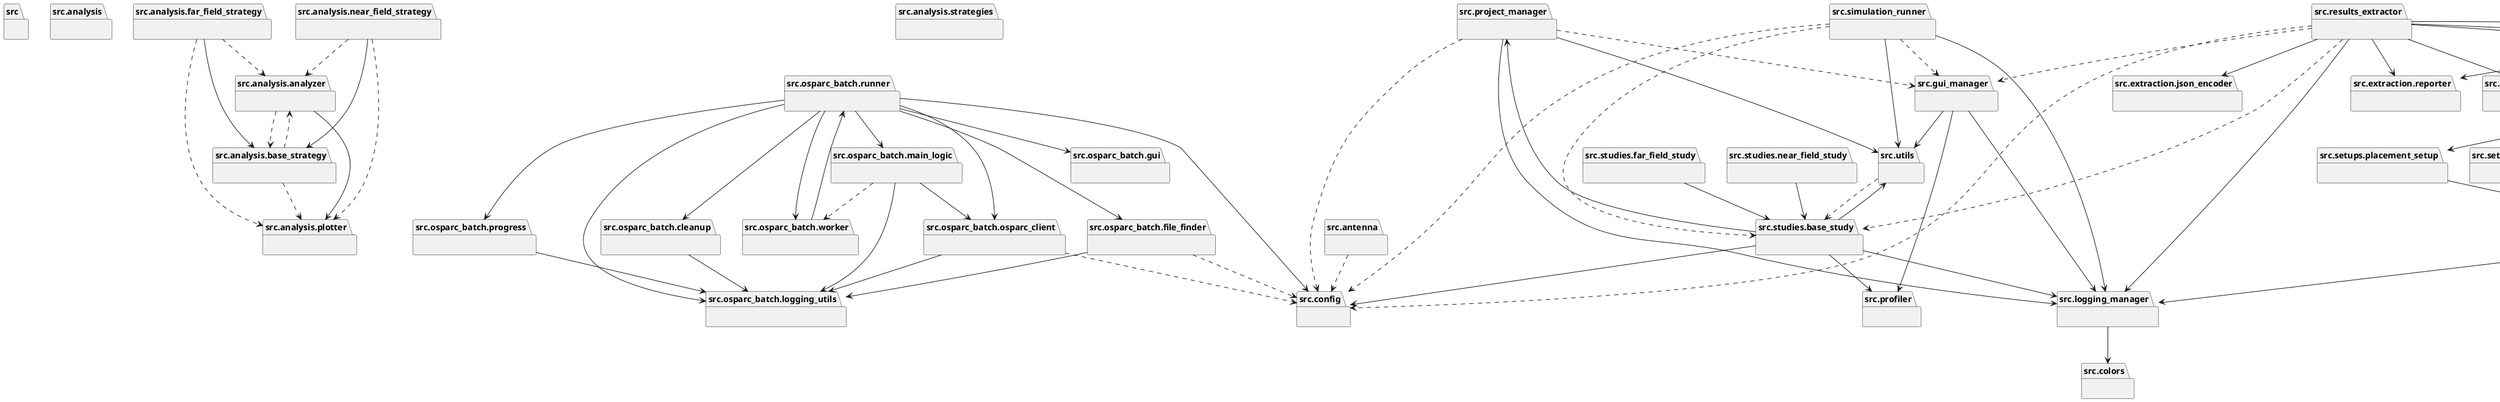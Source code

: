 @startuml packages_GOLIAT
set namespaceSeparator none
package "src" as src {
}
package "src.analysis" as src.analysis {
}
package "src.analysis.analyzer" as src.analysis.analyzer {
}
package "src.analysis.base_strategy" as src.analysis.base_strategy {
}
package "src.analysis.far_field_strategy" as src.analysis.far_field_strategy {
}
package "src.analysis.near_field_strategy" as src.analysis.near_field_strategy {
}
package "src.analysis.plotter" as src.analysis.plotter {
}
package "src.analysis.strategies" as src.analysis.strategies {
}
package "src.antenna" as src.antenna {
}
package "src.colors" as src.colors {
}
package "src.config" as src.config {
}
package "src.data_extractor" as src.data_extractor {
}
package "src.extraction" as src.extraction {
}
package "src.extraction.cleaner" as src.extraction.cleaner {
}
package "src.extraction.json_encoder" as src.extraction.json_encoder {
}
package "src.extraction.power_extractor" as src.extraction.power_extractor {
}
package "src.extraction.reporter" as src.extraction.reporter {
}
package "src.extraction.sar_extractor" as src.extraction.sar_extractor {
}
package "src.extraction.sensor_extractor" as src.extraction.sensor_extractor {
}
package "src.gui_manager" as src.gui_manager {
}
package "src.logging_manager" as src.logging_manager {
}
package "src.osparc_batch" as src.osparc_batch {
}
package "src.osparc_batch.cleanup" as src.osparc_batch.cleanup {
}
package "src.osparc_batch.file_finder" as src.osparc_batch.file_finder {
}
package "src.osparc_batch.gui" as src.osparc_batch.gui {
}
package "src.osparc_batch.logging_utils" as src.osparc_batch.logging_utils {
}
package "src.osparc_batch.main_logic" as src.osparc_batch.main_logic {
}
package "src.osparc_batch.osparc_client" as src.osparc_batch.osparc_client {
}
package "src.osparc_batch.progress" as src.osparc_batch.progress {
}
package "src.osparc_batch.runner" as src.osparc_batch.runner {
}
package "src.osparc_batch.worker" as src.osparc_batch.worker {
}
package "src.profiler" as src.profiler {
}
package "src.project_manager" as src.project_manager {
}
package "src.results_extractor" as src.results_extractor {
}
package "src.setups" as src.setups {
}
package "src.setups.base_setup" as src.setups.base_setup {
}
package "src.setups.boundary_setup" as src.setups.boundary_setup {
}
package "src.setups.far_field_setup" as src.setups.far_field_setup {
}
package "src.setups.gridding_setup" as src.setups.gridding_setup {
}
package "src.setups.material_setup" as src.setups.material_setup {
}
package "src.setups.near_field_setup" as src.setups.near_field_setup {
}
package "src.setups.phantom_setup" as src.setups.phantom_setup {
}
package "src.setups.placement_setup" as src.setups.placement_setup {
}
package "src.setups.source_setup" as src.setups.source_setup {
}
package "src.simulation_runner" as src.simulation_runner {
}
package "src.studies" as src.studies {
}
package "src.studies.base_study" as src.studies.base_study {
}
package "src.studies.far_field_study" as src.studies.far_field_study {
}
package "src.studies.near_field_study" as src.studies.near_field_study {
}
package "src.utils" as src.utils {
}
src.analysis.analyzer --> src.analysis.plotter
src.analysis.far_field_strategy --> src.analysis.base_strategy
src.analysis.near_field_strategy --> src.analysis.base_strategy
src.extraction --> src.extraction.cleaner
src.extraction --> src.extraction.power_extractor
src.extraction --> src.extraction.reporter
src.extraction --> src.extraction.sar_extractor
src.extraction --> src.extraction.sensor_extractor
src.gui_manager --> src.logging_manager
src.gui_manager --> src.profiler
src.gui_manager --> src.utils
src.logging_manager --> src.colors
src.osparc_batch.cleanup --> src.osparc_batch.logging_utils
src.osparc_batch.file_finder --> src.osparc_batch.logging_utils
src.osparc_batch.main_logic --> src.osparc_batch.logging_utils
src.osparc_batch.main_logic --> src.osparc_batch.osparc_client
src.osparc_batch.osparc_client --> src.osparc_batch.logging_utils
src.osparc_batch.progress --> src.osparc_batch.logging_utils
src.osparc_batch.runner --> src.config
src.osparc_batch.runner --> src.osparc_batch.cleanup
src.osparc_batch.runner --> src.osparc_batch.file_finder
src.osparc_batch.runner --> src.osparc_batch.gui
src.osparc_batch.runner --> src.osparc_batch.logging_utils
src.osparc_batch.runner --> src.osparc_batch.main_logic
src.osparc_batch.runner --> src.osparc_batch.osparc_client
src.osparc_batch.runner --> src.osparc_batch.progress
src.osparc_batch.runner --> src.osparc_batch.worker
src.osparc_batch.worker --> src.osparc_batch.runner
src.project_manager --> src.logging_manager
src.project_manager --> src.utils
src.results_extractor --> src.extraction.cleaner
src.results_extractor --> src.extraction.json_encoder
src.results_extractor --> src.extraction.power_extractor
src.results_extractor --> src.extraction.reporter
src.results_extractor --> src.extraction.sar_extractor
src.results_extractor --> src.extraction.sensor_extractor
src.results_extractor --> src.logging_manager
src.setups.base_setup --> src.logging_manager
src.setups.boundary_setup --> src.setups.base_setup
src.setups.far_field_setup --> src.setups.base_setup
src.setups.far_field_setup --> src.setups.boundary_setup
src.setups.far_field_setup --> src.setups.gridding_setup
src.setups.far_field_setup --> src.setups.material_setup
src.setups.gridding_setup --> src.setups.base_setup
src.setups.material_setup --> src.setups.base_setup
src.setups.near_field_setup --> src.setups.base_setup
src.setups.near_field_setup --> src.setups.boundary_setup
src.setups.near_field_setup --> src.setups.gridding_setup
src.setups.near_field_setup --> src.setups.material_setup
src.setups.near_field_setup --> src.setups.phantom_setup
src.setups.near_field_setup --> src.setups.placement_setup
src.setups.near_field_setup --> src.setups.source_setup
src.setups.phantom_setup --> src.setups.base_setup
src.setups.placement_setup --> src.setups.base_setup
src.setups.source_setup --> src.setups.base_setup
src.simulation_runner --> src.logging_manager
src.simulation_runner --> src.utils
src.studies.base_study --> src.config
src.studies.base_study --> src.logging_manager
src.studies.base_study --> src.profiler
src.studies.base_study --> src.project_manager
src.studies.base_study --> src.utils
src.studies.far_field_study --> src.studies.base_study
src.studies.near_field_study --> src.studies.base_study
src.analysis.analyzer ..> src.analysis.base_strategy
src.analysis.base_strategy ..> src.analysis.analyzer
src.analysis.base_strategy ..> src.analysis.plotter
src.analysis.far_field_strategy ..> src.analysis.analyzer
src.analysis.far_field_strategy ..> src.analysis.plotter
src.analysis.near_field_strategy ..> src.analysis.analyzer
src.analysis.near_field_strategy ..> src.analysis.plotter
src.antenna ..> src.config
src.osparc_batch.file_finder ..> src.config
src.osparc_batch.main_logic ..> src.osparc_batch.worker
src.osparc_batch.osparc_client ..> src.config
src.project_manager ..> src.config
src.project_manager ..> src.gui_manager
src.results_extractor ..> src.config
src.results_extractor ..> src.gui_manager
src.results_extractor ..> src.studies.base_study
src.setups.far_field_setup ..> src.setups.phantom_setup
src.simulation_runner ..> src.config
src.simulation_runner ..> src.gui_manager
src.simulation_runner ..> src.studies.base_study
src.utils ..> src.studies.base_study
@enduml
